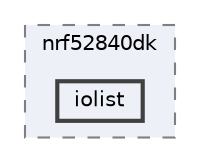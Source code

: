 digraph "/home/mj/Desktop/IoT-Chat-Digitalization/TextYourIoTDevice/bin/nrf52840dk/iolist"
{
 // LATEX_PDF_SIZE
  bgcolor="transparent";
  edge [fontname=Helvetica,fontsize=10,labelfontname=Helvetica,labelfontsize=10];
  node [fontname=Helvetica,fontsize=10,shape=box,height=0.2,width=0.4];
  compound=true
  subgraph clusterdir_0c725116918d2e080617d882693859a8 {
    graph [ bgcolor="#edf0f7", pencolor="grey50", label="nrf52840dk", fontname=Helvetica,fontsize=10 style="filled,dashed", URL="dir_0c725116918d2e080617d882693859a8.html",tooltip=""]
  dir_4a99647927f4c827953dda245c06c4b7 [label="iolist", fillcolor="#edf0f7", color="grey25", style="filled,bold", URL="dir_4a99647927f4c827953dda245c06c4b7.html",tooltip=""];
  }
}
